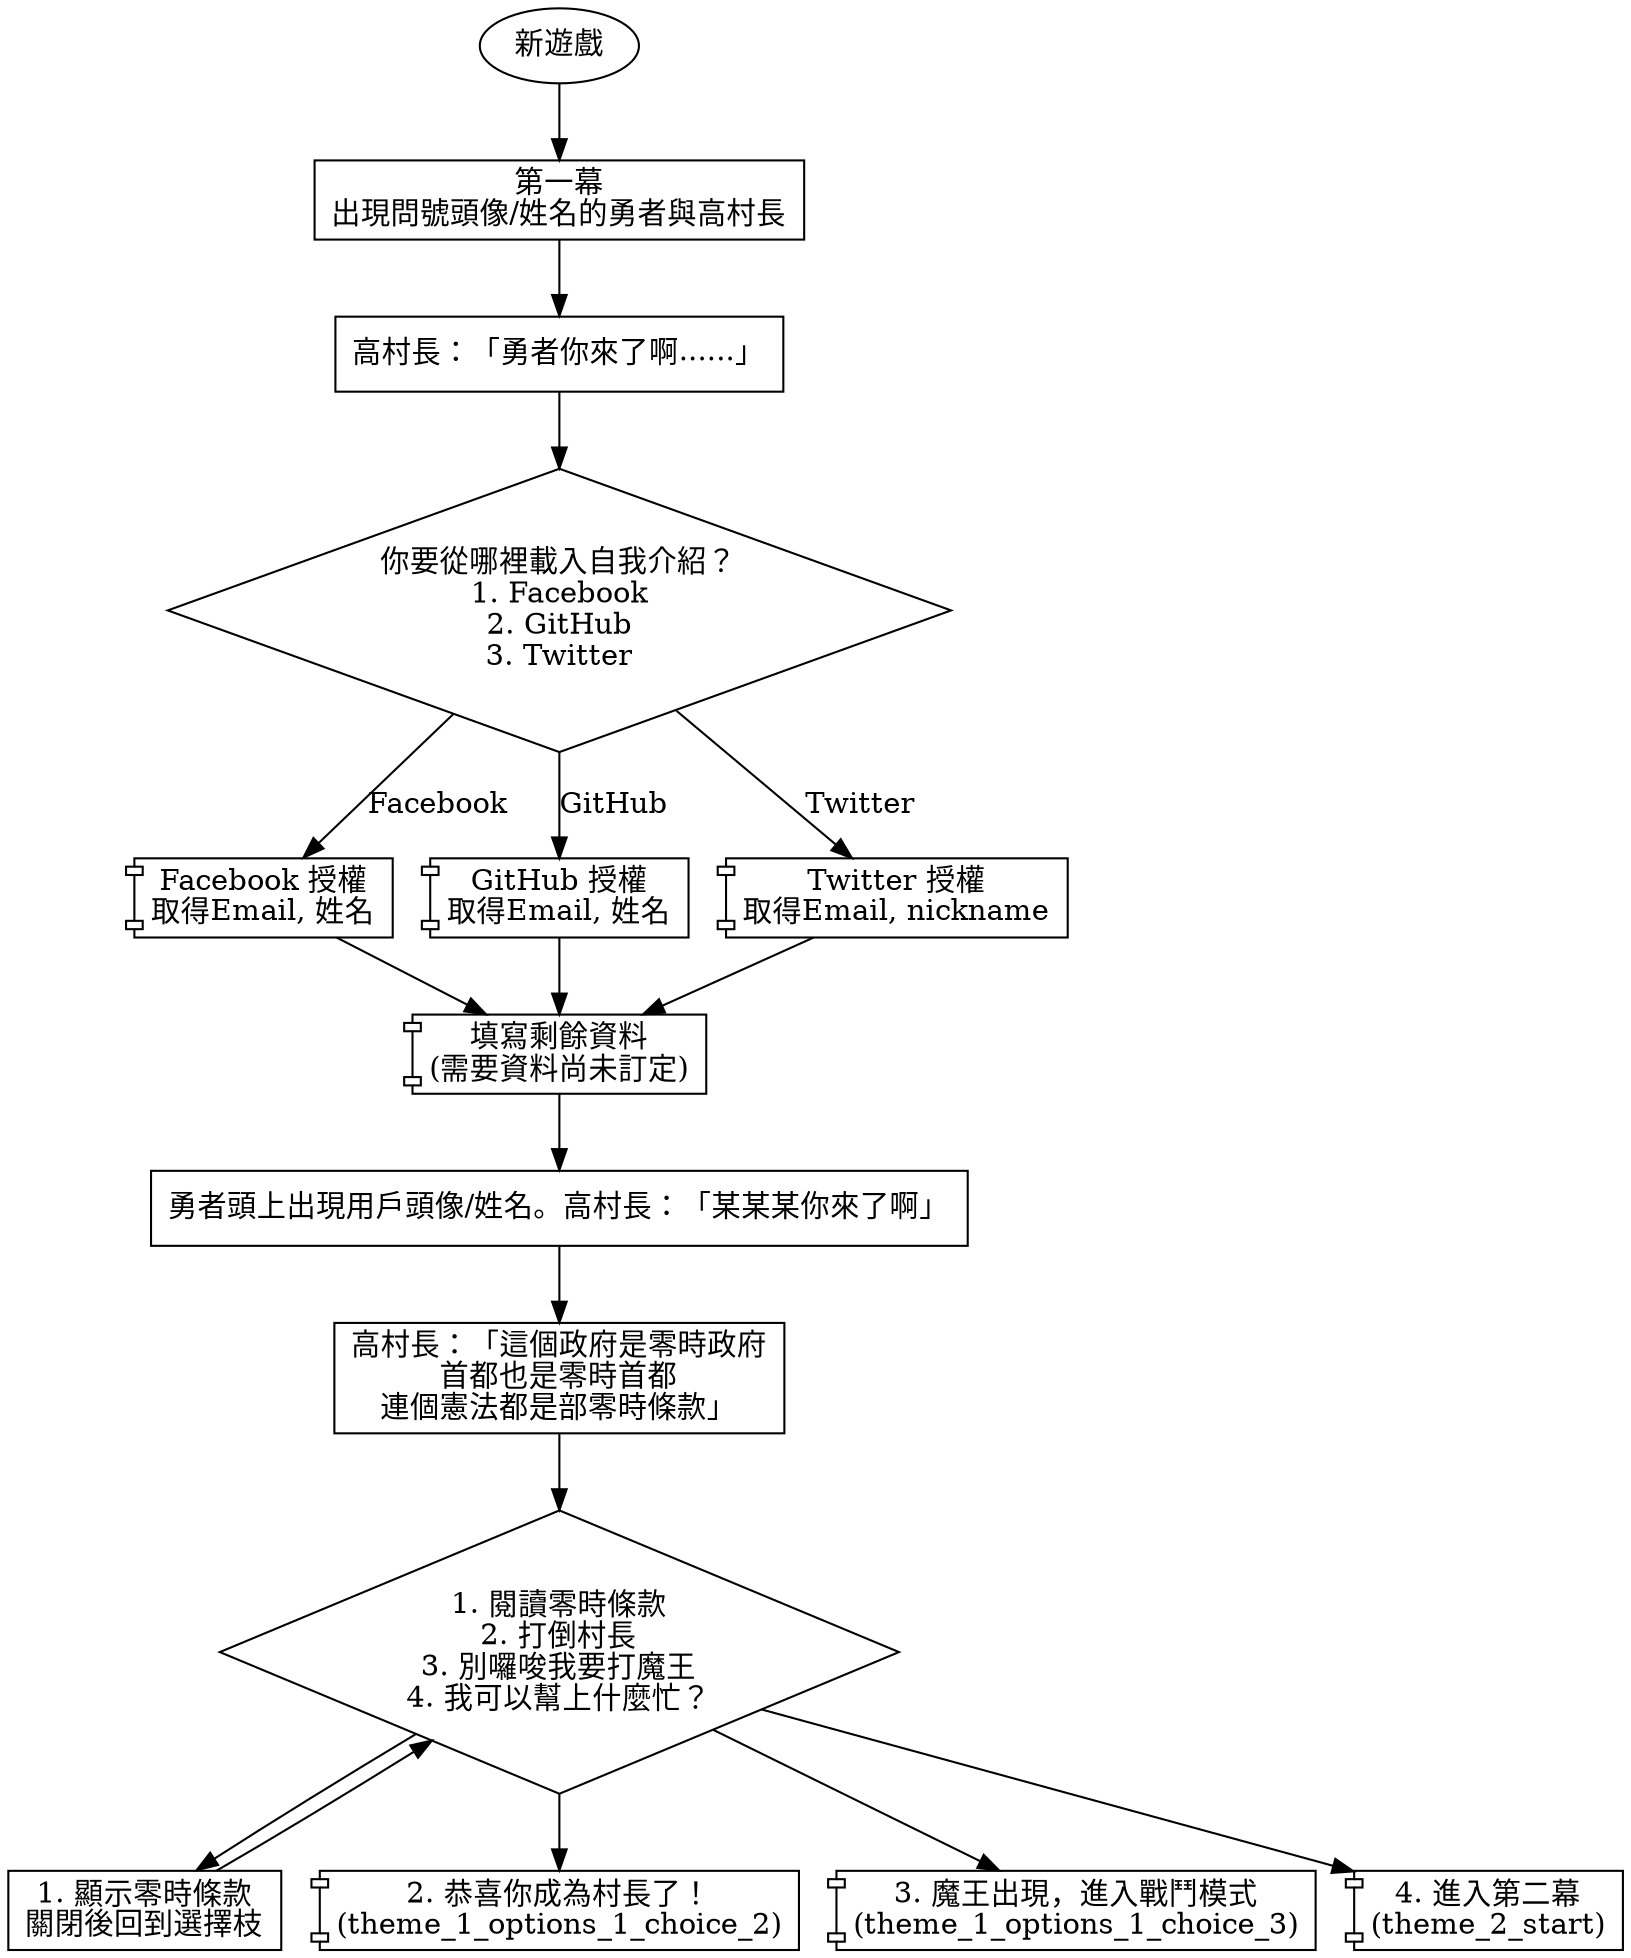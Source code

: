 digraph {

  new_game [label="新遊戲"]
  new_game -> theme_1_start

  theme_1_start [shape=box, label="第一幕\n出現問號頭像/姓名的勇者與高村長"]
  theme_1_start -> theme_1_1

  theme_1_1 [shape=box, label="高村長：「勇者你來了啊......」"]
  theme_1_1 -> load_intro

  load_intro [shape=diamond, label="你要從哪裡載入自我介紹？\n1. Facebook\n2. GitHub\n3. Twitter"]
  load_intro -> load_intro_from_facebook [label="Facebook"]
  load_intro -> load_intro_from_github [label="GitHub"]
  load_intro -> load_intro_from_twitter [label="Twitter"]

  load_intro_from_facebook [shape=component, label="Facebook 授權\n取得Email, 姓名"]
  load_intro_from_github [shape=component, label="GitHub 授權\n取得Email, 姓名"]
  load_intro_from_twitter [shape=component, label="Twitter 授權\n取得Email, nickname"]
  load_intro_from_facebook -> fill_intro
  load_intro_from_github -> fill_intro
  load_intro_from_twitter -> fill_intro

  fill_intro [shape=component, label="填寫剩餘資料\n(需要資料尚未訂定)"]
  fill_intro -> theme_1_2

  theme_1_2 [shape=box, label="勇者頭上出現用戶頭像/姓名。高村長：「某某某你來了啊」"]
  theme_1_2 -> theme_1_3

  theme_1_3 [shape=box, label="高村長：「這個政府是零時政府\n首都也是零時首都\n連個憲法都是部零時條款」"]
  theme_1_3 -> theme_1_options_1

  theme_1_options_1 [shape=diamond, label="1. 閱讀零時條款\n2. 打倒村長\n3. 別囉唆我要打魔王\n4. 我可以幫上什麼忙？"]
  theme_1_options_1 -> theme_1_options_1_choice_1
  theme_1_options_1 -> theme_1_options_1_choice_2
  theme_1_options_1 -> theme_1_options_1_choice_3
  theme_1_options_1 -> theme_2_start

  theme_1_options_1_choice_1 [shape=box, label="1. 顯示零時條款\n關閉後回到選擇枝"]
  theme_1_options_1_choice_1 -> theme_1_options_1
  theme_1_options_1_choice_2 [shape=component, label="2. 恭喜你成為村長了！\n(theme_1_options_1_choice_2)"]
  theme_1_options_1_choice_3 [shape=component, label="3. 魔王出現，進入戰鬥模式\n(theme_1_options_1_choice_3)"]
  theme_2_start [shape=component, label="4. 進入第二幕\n(theme_2_start)"]
}
